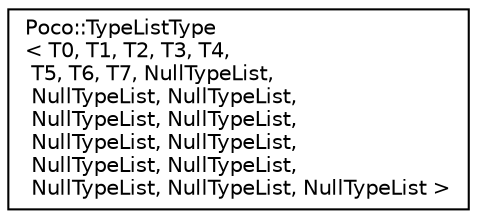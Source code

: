 digraph "Graphical Class Hierarchy"
{
 // LATEX_PDF_SIZE
  edge [fontname="Helvetica",fontsize="10",labelfontname="Helvetica",labelfontsize="10"];
  node [fontname="Helvetica",fontsize="10",shape=record];
  rankdir="LR";
  Node0 [label="Poco::TypeListType\l\< T0, T1, T2, T3, T4,\l T5, T6, T7, NullTypeList,\l NullTypeList, NullTypeList,\l NullTypeList, NullTypeList,\l NullTypeList, NullTypeList,\l NullTypeList, NullTypeList,\l NullTypeList, NullTypeList, NullTypeList \>",height=0.2,width=0.4,color="black", fillcolor="white", style="filled",URL="$structPoco_1_1TypeListType.html",tooltip=" "];
}
